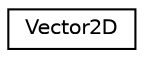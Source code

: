 digraph "Graphical Class Hierarchy"
{
 // LATEX_PDF_SIZE
  edge [fontname="Helvetica",fontsize="10",labelfontname="Helvetica",labelfontsize="10"];
  node [fontname="Helvetica",fontsize="10",shape=record];
  rankdir="LR";
  Node0 [label="Vector2D",height=0.2,width=0.4,color="black", fillcolor="white", style="filled",URL="$struct_vector2_d.html",tooltip="Represents vectors within the engine."];
}
